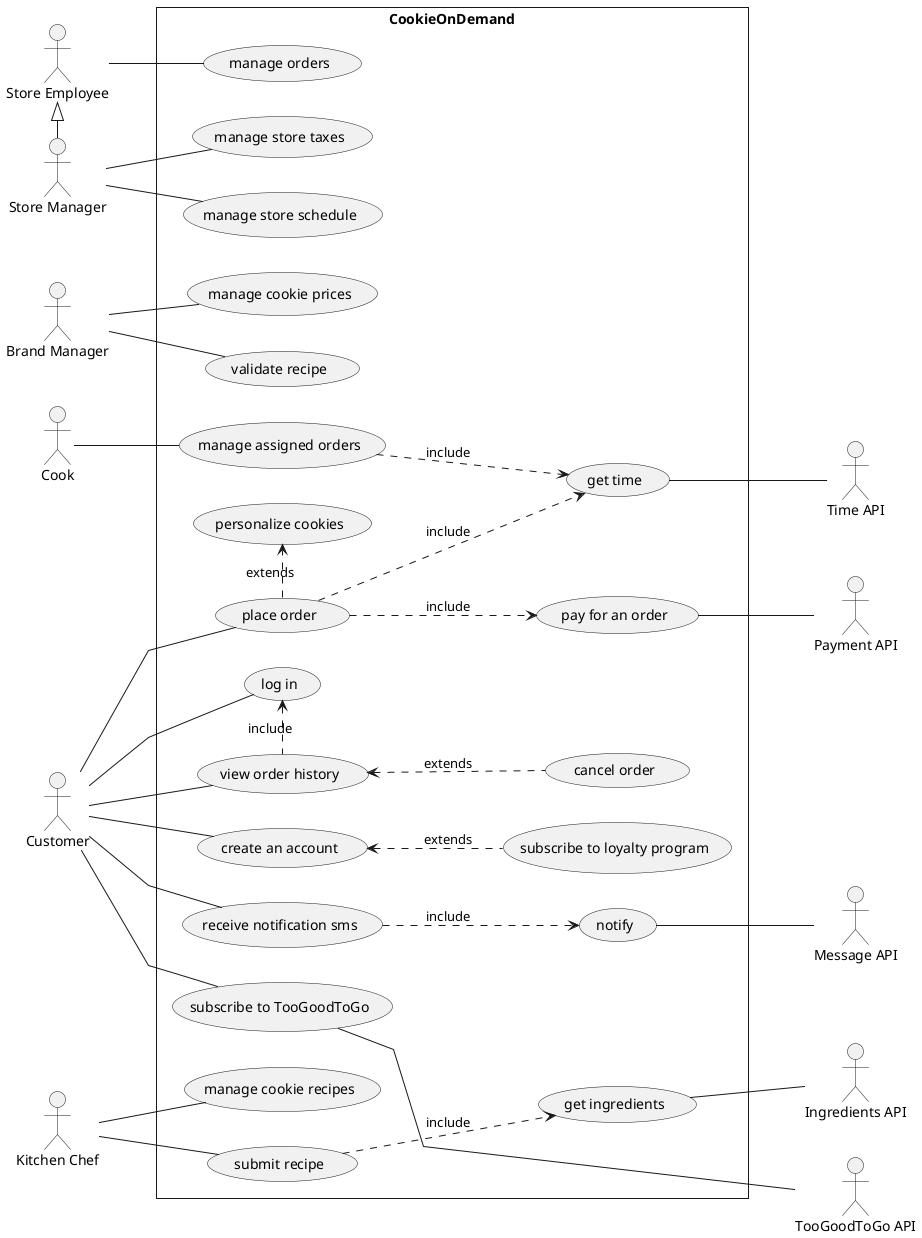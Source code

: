 @startuml
skinparam linetype polyline

skinparam style strictuml
left to right direction

'Actors 
actor :Time API: as time_api
actor :Store Employee: as store_employee
actor :Store Manager: as store_manager
store_employee <|- store_manager
actor :Message API: as message_api
actor :Brand Manager: as director

actor :Cook: as cook
actor :Payment API: as payment_processor
actor :Customer: as customer
actor :TooGoodToGo API: as toogoodtogo_api

actor :Ingredients API: as ingredients_api
actor :Kitchen Chef: as chef

'System 
rectangle CookieOnDemand{
  (manage assigned orders) as manage_assigned_orders
  (place order) as place_order

  (get ingredients) as get_ingredients
  (notify) as notify
  (get time) as get_time

  (pay for an order) as pay_order
  (personalize cookies) as personalize_cookies
  place_order .> personalize_cookies : extends
  place_order ..> pay_order : include

  (view order history) as view_history
  (cancel order) as cancel_order
  (manage store taxes) as manage_taxes
  (manage store schedule) as manage_schedule
  (manage cookie prices) as manage_prices
  (log in) as login

  (manage orders) as manage_orders
  (manage cookie recipes) as manage_recipes

  (submit recipe) as submit_recipe
  (validate recipe) as validate_recipe

  (create an account) as create_account
  (subscribe to loyalty program) as subscribe_loyalty
  create_account <.. subscribe_loyalty : extends

  (receive notification sms) as get_notified
  (subscribe to TooGoodToGo) as 2good2go
  submit_recipe ..> get_ingredients : include
  ' place_order .> create_account : extends
  place_order ..> get_time: include
  view_history <.. cancel_order : extends
  login <. view_history : include

  manage_assigned_orders ..> get_time: include
}

' Connections

customer -- place_order
customer -- create_account
customer -- view_history
customer -- login
customer -- get_notified
get_notified ..> notify: include
customer -- 2good2go
2good2go --- toogoodtogo_api

notify -- message_api

cook -- manage_assigned_orders
store_employee -- manage_orders

store_manager -- manage_taxes
store_manager -- manage_schedule

get_time -- time_api

director -- manage_prices
director -- validate_recipe

pay_order -- payment_processor

chef -- submit_recipe
chef -- manage_recipes

get_ingredients -- ingredients_api

@enduml
